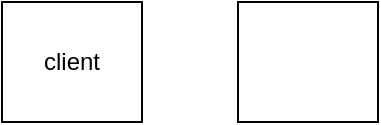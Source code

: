 <mxfile version="24.3.1" type="github">
  <diagram name="第 1 页" id="32psd4S1tHERCNil5yZf">
    <mxGraphModel dx="1286" dy="1187" grid="0" gridSize="10" guides="1" tooltips="1" connect="1" arrows="1" fold="1" page="0" pageScale="1" pageWidth="827" pageHeight="1169" math="0" shadow="0">
      <root>
        <mxCell id="0" />
        <mxCell id="1" parent="0" />
        <mxCell id="0-3LimVyICHfHxnWDuKL-1" value="client" style="rounded=0;whiteSpace=wrap;html=1;" vertex="1" parent="1">
          <mxGeometry x="-12" y="-29" width="70" height="60" as="geometry" />
        </mxCell>
        <mxCell id="0-3LimVyICHfHxnWDuKL-2" value="" style="rounded=0;whiteSpace=wrap;html=1;" vertex="1" parent="1">
          <mxGeometry x="106" y="-29" width="70" height="60" as="geometry" />
        </mxCell>
        <mxCell id="0-3LimVyICHfHxnWDuKL-3" style="edgeStyle=none;curved=1;rounded=0;orthogonalLoop=1;jettySize=auto;html=1;exitX=0;exitY=0.5;exitDx=0;exitDy=0;fontSize=12;startSize=8;endSize=8;" edge="1" parent="1" source="0-3LimVyICHfHxnWDuKL-2" target="0-3LimVyICHfHxnWDuKL-2">
          <mxGeometry relative="1" as="geometry" />
        </mxCell>
      </root>
    </mxGraphModel>
  </diagram>
</mxfile>
